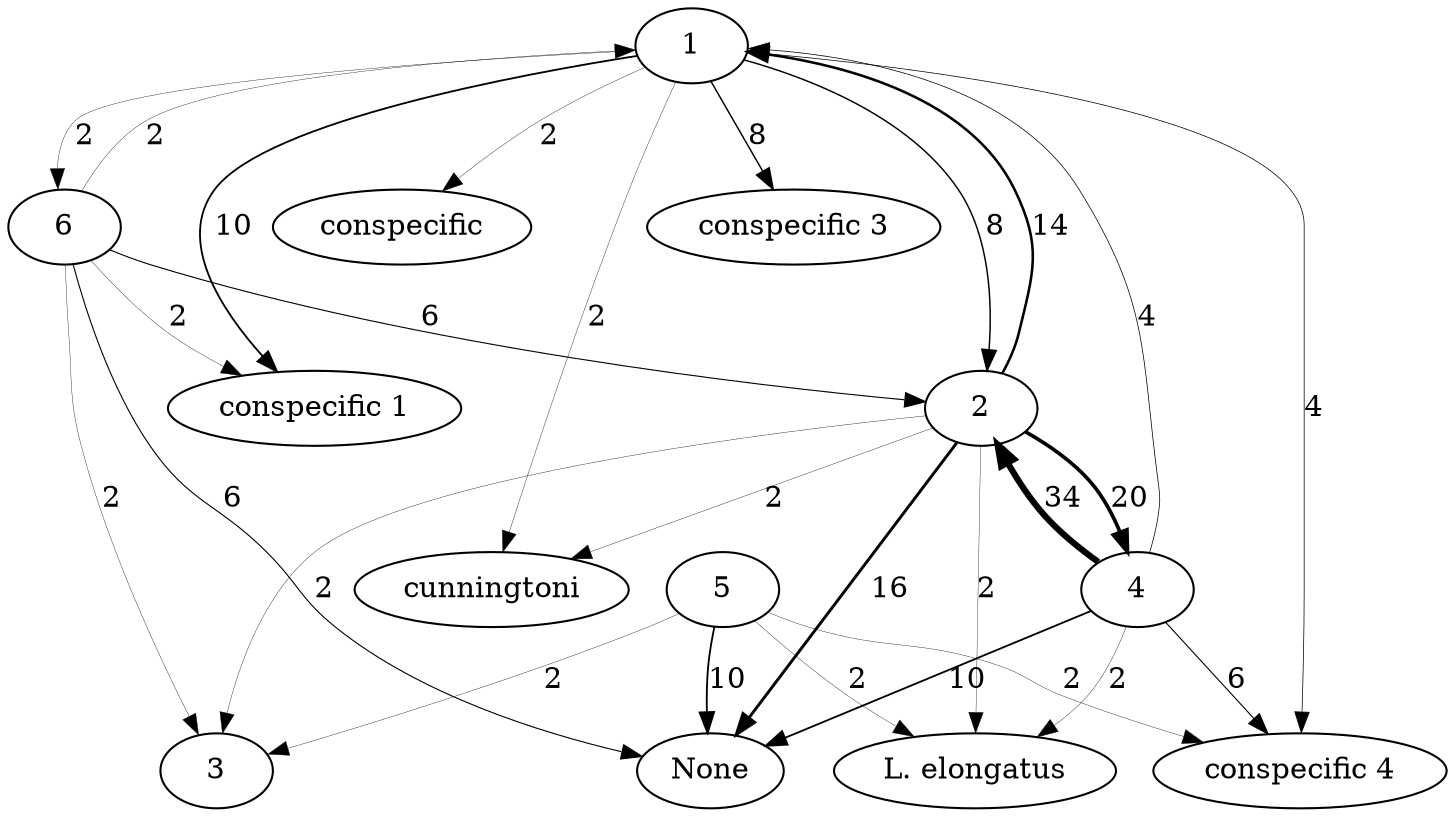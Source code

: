 strict digraph  {
1;
2;
6;
conspecific;
"conspecific 1";
"conspecific 3";
"conspecific 4";
cunningtoni;
3;
4;
"L. elongatus";
None;
5;
1 -> 2  [label=8, penwidth="0.7058823529411765"];
1 -> 6  [label=2, penwidth="0.17647058823529413"];
1 -> conspecific  [label=2, penwidth="0.17647058823529413"];
1 -> "conspecific 1"  [label=10, penwidth="0.8823529411764706"];
1 -> "conspecific 3"  [label=8, penwidth="0.7058823529411765"];
1 -> "conspecific 4"  [label=4, penwidth="0.35294117647058826"];
1 -> cunningtoni  [label=2, penwidth="0.17647058823529413"];
2 -> 1  [label=14, penwidth="1.2352941176470589"];
2 -> 3  [label=2, penwidth="0.17647058823529413"];
2 -> 4  [label=20, penwidth="1.7647058823529411"];
2 -> "L. elongatus"  [label=2, penwidth="0.17647058823529413"];
2 -> None  [label=16, penwidth="1.411764705882353"];
2 -> cunningtoni  [label=2, penwidth="0.17647058823529413"];
6 -> 1  [label=2, penwidth="0.17647058823529413"];
6 -> 2  [label=6, penwidth="0.5294117647058824"];
6 -> 3  [label=2, penwidth="0.17647058823529413"];
6 -> None  [label=6, penwidth="0.5294117647058824"];
6 -> "conspecific 1"  [label=2, penwidth="0.17647058823529413"];
4 -> 1  [label=4, penwidth="0.35294117647058826"];
4 -> 2  [label=34, penwidth="3.0"];
4 -> "L. elongatus"  [label=2, penwidth="0.17647058823529413"];
4 -> None  [label=10, penwidth="0.8823529411764706"];
4 -> "conspecific 4"  [label=6, penwidth="0.5294117647058824"];
5 -> 3  [label=2, penwidth="0.17647058823529413"];
5 -> "L. elongatus"  [label=2, penwidth="0.17647058823529413"];
5 -> None  [label=10, penwidth="0.8823529411764706"];
5 -> "conspecific 4"  [label=2, penwidth="0.17647058823529413"];
}

